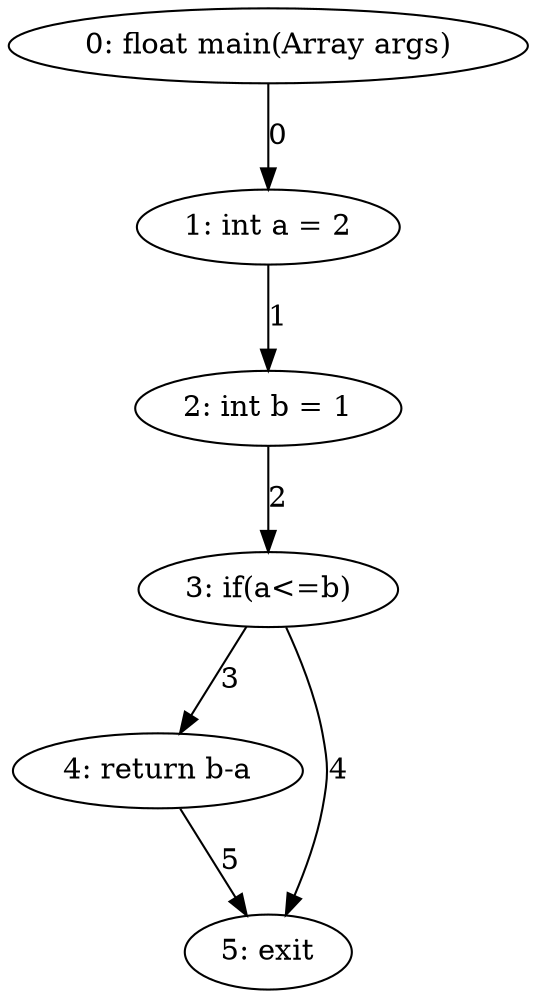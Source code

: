digraph G {
  1 [ label="0: float main(Array args)" ];
  2 [ label="1: int a = 2" ];
  3 [ label="2: int b = 1" ];
  4 [ label="3: if(a<=b)" ];
  5 [ label="4: return b-a" ];
  6 [ label="5: exit" ];
  1 -> 2 [ label="0" ];
  2 -> 3 [ label="1" ];
  3 -> 4 [ label="2" ];
  4 -> 5 [ label="3" ];
  4 -> 6 [ label="4" ];
  5 -> 6 [ label="5" ];
}
